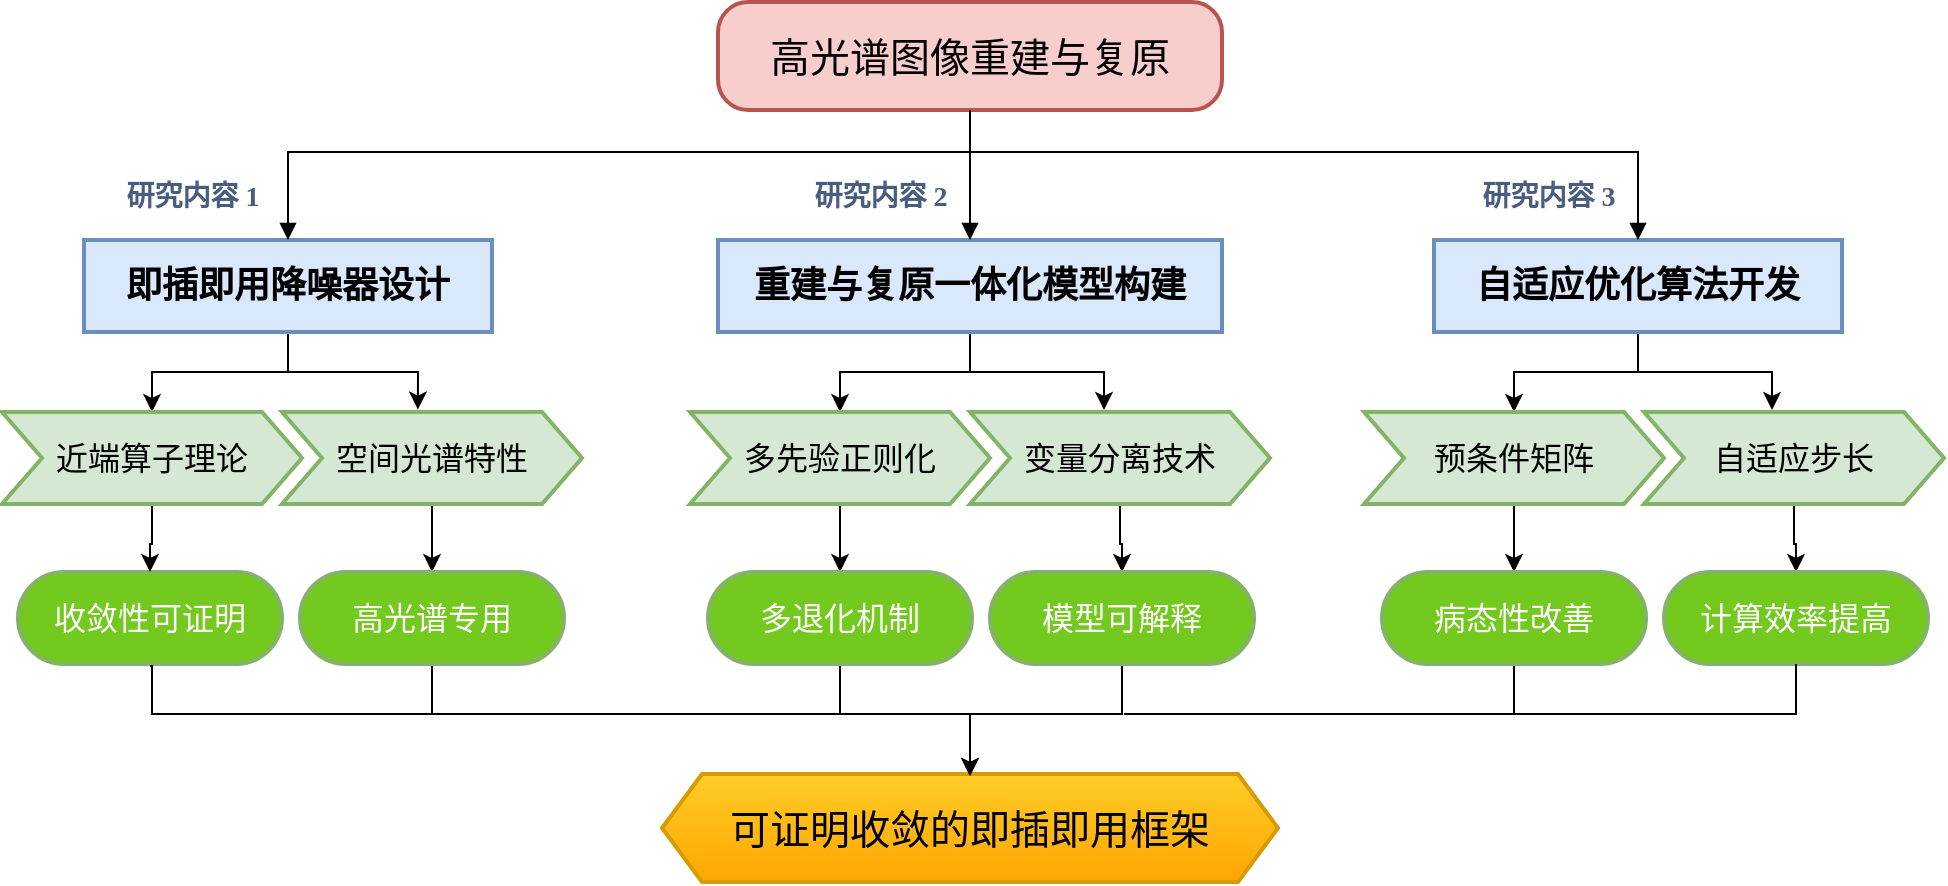 <mxfile version="26.1.1">
  <diagram name="Page-1" id="oGyAoh9nWwNHiKxHRYFH">
    <mxGraphModel dx="1093" dy="574" grid="1" gridSize="10" guides="1" tooltips="1" connect="1" arrows="1" fold="1" page="1" pageScale="1" pageWidth="850" pageHeight="1100" math="0" shadow="0">
      <root>
        <mxCell id="0" />
        <mxCell id="1" parent="0" />
        <mxCell id="QywLkrfquz30VgyK-Rfi-4" value="高光谱图像重建与复原" style="whiteSpace=wrap;strokeWidth=2;fillColor=#f8cecc;strokeColor=#b85450;rounded=1;arcSize=28;fontSize=20;" vertex="1" parent="1">
          <mxGeometry x="947" y="405" width="252" height="54" as="geometry" />
        </mxCell>
        <mxCell id="QywLkrfquz30VgyK-Rfi-63" style="edgeStyle=orthogonalEdgeStyle;rounded=0;orthogonalLoop=1;jettySize=auto;html=1;exitX=0.5;exitY=1;exitDx=0;exitDy=0;" edge="1" parent="1" source="QywLkrfquz30VgyK-Rfi-5" target="QywLkrfquz30VgyK-Rfi-55">
          <mxGeometry relative="1" as="geometry" />
        </mxCell>
        <mxCell id="QywLkrfquz30VgyK-Rfi-5" value="即插即用降噪器设计" style="whiteSpace=wrap;strokeWidth=2;fillColor=#dae8fc;strokeColor=#6c8ebf;fontSize=18;fontFamily=Comic Sans MS;fontStyle=1;align=center;verticalAlign=middle;" vertex="1" parent="1">
          <mxGeometry x="630" y="524" width="204" height="46" as="geometry" />
        </mxCell>
        <mxCell id="QywLkrfquz30VgyK-Rfi-64" style="edgeStyle=orthogonalEdgeStyle;rounded=0;orthogonalLoop=1;jettySize=auto;html=1;exitX=0.5;exitY=1;exitDx=0;exitDy=0;entryX=0.5;entryY=0;entryDx=0;entryDy=0;" edge="1" parent="1" source="QywLkrfquz30VgyK-Rfi-6" target="QywLkrfquz30VgyK-Rfi-57">
          <mxGeometry relative="1" as="geometry">
            <mxPoint x="1070" y="580.0" as="targetPoint" />
          </mxGeometry>
        </mxCell>
        <mxCell id="QywLkrfquz30VgyK-Rfi-6" value="重建与复原一体化模型构建" style="whiteSpace=wrap;strokeWidth=2;fontSize=18;fontFamily=Comic Sans MS;fillColor=#dae8fc;strokeColor=#6c8ebf;fontStyle=1;align=center;verticalAlign=middle;" vertex="1" parent="1">
          <mxGeometry x="947" y="524" width="252" height="46" as="geometry" />
        </mxCell>
        <mxCell id="QywLkrfquz30VgyK-Rfi-65" style="edgeStyle=orthogonalEdgeStyle;rounded=0;orthogonalLoop=1;jettySize=auto;html=1;exitX=0.5;exitY=1;exitDx=0;exitDy=0;" edge="1" parent="1" source="QywLkrfquz30VgyK-Rfi-7" target="QywLkrfquz30VgyK-Rfi-60">
          <mxGeometry relative="1" as="geometry" />
        </mxCell>
        <mxCell id="QywLkrfquz30VgyK-Rfi-7" value="自适应优化算法开发" style="whiteSpace=wrap;strokeWidth=2;fontSize=18;fontFamily=Comic Sans MS;fontStyle=1;fillColor=#dae8fc;strokeColor=#6c8ebf;align=center;verticalAlign=middle;" vertex="1" parent="1">
          <mxGeometry x="1305" y="524" width="204" height="46" as="geometry" />
        </mxCell>
        <mxCell id="QywLkrfquz30VgyK-Rfi-10" value="收敛性可证明" style="whiteSpace=wrap;strokeWidth=2;rounded=1;arcSize=50;fillColor=light-dark(#73c91d, #4a890c);strokeColor=#82B366;fontColor=#FFFFFF;fontSize=16;fillStyle=auto;" vertex="1" parent="1">
          <mxGeometry x="597" y="690" width="132" height="46" as="geometry" />
        </mxCell>
        <mxCell id="QywLkrfquz30VgyK-Rfi-21" value="" style="curved=0;startArrow=none;endArrow=block;entryX=0.5;entryY=0;rounded=0;" edge="1" parent="1" target="QywLkrfquz30VgyK-Rfi-5">
          <mxGeometry relative="1" as="geometry">
            <Array as="points">
              <mxPoint x="732" y="480" />
            </Array>
            <mxPoint x="1084" y="480" as="sourcePoint" />
          </mxGeometry>
        </mxCell>
        <mxCell id="QywLkrfquz30VgyK-Rfi-22" value="" style="curved=1;startArrow=none;endArrow=block;exitX=0.5;exitY=1;entryX=0.5;entryY=0;rounded=0;" edge="1" parent="1" source="QywLkrfquz30VgyK-Rfi-4" target="QywLkrfquz30VgyK-Rfi-6">
          <mxGeometry relative="1" as="geometry">
            <Array as="points" />
          </mxGeometry>
        </mxCell>
        <mxCell id="QywLkrfquz30VgyK-Rfi-23" value="" style="curved=0;startArrow=none;endArrow=block;entryX=0.5;entryY=0;rounded=0;" edge="1" parent="1" target="QywLkrfquz30VgyK-Rfi-7">
          <mxGeometry relative="1" as="geometry">
            <Array as="points">
              <mxPoint x="1407" y="480" />
            </Array>
            <mxPoint x="1084" y="480" as="sourcePoint" />
          </mxGeometry>
        </mxCell>
        <mxCell id="QywLkrfquz30VgyK-Rfi-76" value="" style="edgeStyle=orthogonalEdgeStyle;rounded=0;orthogonalLoop=1;jettySize=auto;html=1;" edge="1" parent="1" source="QywLkrfquz30VgyK-Rfi-43" target="QywLkrfquz30VgyK-Rfi-61">
          <mxGeometry relative="1" as="geometry" />
        </mxCell>
        <mxCell id="QywLkrfquz30VgyK-Rfi-43" value="空间光谱特性" style="shape=step;perimeter=stepPerimeter;whiteSpace=wrap;html=1;fixedSize=1;fontSize=16;size=20;fillColor=#d5e8d4;strokeColor=#82b366;strokeWidth=2;" vertex="1" parent="1">
          <mxGeometry x="729" y="610" width="150" height="46" as="geometry" />
        </mxCell>
        <mxCell id="QywLkrfquz30VgyK-Rfi-45" value="&lt;span style=&quot;font-size: 20px;&quot;&gt;可证明收敛的即插即用框架&lt;/span&gt;" style="shape=hexagon;perimeter=hexagonPerimeter2;whiteSpace=wrap;html=1;fixedSize=1;fillColor=#ffcd28;strokeColor=#d79b00;strokeWidth=2;gradientColor=#ffa500;" vertex="1" parent="1">
          <mxGeometry x="919" y="791" width="308" height="54" as="geometry" />
        </mxCell>
        <mxCell id="QywLkrfquz30VgyK-Rfi-49" value="研究内容&amp;nbsp;&lt;font face=&quot;Times New Roman&quot;&gt;1&lt;/font&gt;" style="text;html=1;align=center;verticalAlign=middle;resizable=0;points=[];autosize=1;strokeColor=none;fillColor=none;fontColor=#485D80;fontStyle=1;fontFamily=Comic Sans MS;fontSize=14;" vertex="1" parent="1">
          <mxGeometry x="639" y="488" width="90" height="30" as="geometry" />
        </mxCell>
        <mxCell id="QywLkrfquz30VgyK-Rfi-51" value="研究内容&amp;nbsp;&lt;font face=&quot;Times New Roman&quot;&gt;2&lt;/font&gt;" style="text;html=1;align=center;verticalAlign=middle;resizable=0;points=[];autosize=1;strokeColor=none;fillColor=none;fontColor=#485D80;fontStyle=1;fontFamily=Comic Sans MS;fontSize=14;" vertex="1" parent="1">
          <mxGeometry x="983" y="488" width="90" height="30" as="geometry" />
        </mxCell>
        <mxCell id="QywLkrfquz30VgyK-Rfi-52" value="研究内容&amp;nbsp;&lt;font face=&quot;Times New Roman&quot;&gt;3&lt;/font&gt;" style="text;html=1;align=center;verticalAlign=middle;resizable=0;points=[];autosize=1;strokeColor=none;fillColor=none;fontColor=#485D80;fontStyle=1;fontFamily=Comic Sans MS;fontSize=14;" vertex="1" parent="1">
          <mxGeometry x="1317" y="488" width="90" height="30" as="geometry" />
        </mxCell>
        <mxCell id="QywLkrfquz30VgyK-Rfi-78" value="" style="edgeStyle=orthogonalEdgeStyle;rounded=0;orthogonalLoop=1;jettySize=auto;html=1;" edge="1" parent="1" source="QywLkrfquz30VgyK-Rfi-55" target="QywLkrfquz30VgyK-Rfi-10">
          <mxGeometry relative="1" as="geometry" />
        </mxCell>
        <mxCell id="QywLkrfquz30VgyK-Rfi-55" value="近端算子理论" style="shape=step;perimeter=stepPerimeter;whiteSpace=wrap;html=1;fixedSize=1;fontSize=16;size=20;fillColor=#d5e8d4;strokeColor=#82b366;strokeWidth=2;" vertex="1" parent="1">
          <mxGeometry x="589" y="610" width="150" height="46" as="geometry" />
        </mxCell>
        <mxCell id="QywLkrfquz30VgyK-Rfi-79" value="" style="edgeStyle=orthogonalEdgeStyle;rounded=0;orthogonalLoop=1;jettySize=auto;html=1;" edge="1" parent="1" source="QywLkrfquz30VgyK-Rfi-57" target="QywLkrfquz30VgyK-Rfi-69">
          <mxGeometry relative="1" as="geometry" />
        </mxCell>
        <mxCell id="QywLkrfquz30VgyK-Rfi-57" value="多先验正则化" style="shape=step;perimeter=stepPerimeter;whiteSpace=wrap;html=1;fixedSize=1;fontSize=16;size=20;fillColor=#d5e8d4;strokeColor=#82b366;strokeWidth=2;" vertex="1" parent="1">
          <mxGeometry x="933" y="610" width="150" height="46" as="geometry" />
        </mxCell>
        <mxCell id="QywLkrfquz30VgyK-Rfi-80" value="" style="edgeStyle=orthogonalEdgeStyle;rounded=0;orthogonalLoop=1;jettySize=auto;html=1;" edge="1" parent="1" source="QywLkrfquz30VgyK-Rfi-58" target="QywLkrfquz30VgyK-Rfi-70">
          <mxGeometry relative="1" as="geometry" />
        </mxCell>
        <mxCell id="QywLkrfquz30VgyK-Rfi-58" value="变量分离技术" style="shape=step;perimeter=stepPerimeter;whiteSpace=wrap;html=1;fixedSize=1;fontSize=16;size=20;fillColor=#d5e8d4;strokeColor=#82b366;strokeWidth=2;" vertex="1" parent="1">
          <mxGeometry x="1073" y="610" width="150" height="46" as="geometry" />
        </mxCell>
        <mxCell id="QywLkrfquz30VgyK-Rfi-82" value="" style="edgeStyle=orthogonalEdgeStyle;rounded=0;orthogonalLoop=1;jettySize=auto;html=1;" edge="1" parent="1" source="QywLkrfquz30VgyK-Rfi-59" target="QywLkrfquz30VgyK-Rfi-72">
          <mxGeometry relative="1" as="geometry" />
        </mxCell>
        <mxCell id="QywLkrfquz30VgyK-Rfi-59" value="自适应步长" style="shape=step;perimeter=stepPerimeter;whiteSpace=wrap;html=1;fixedSize=1;fontSize=16;size=20;fillColor=#d5e8d4;strokeColor=#82b366;strokeWidth=2;" vertex="1" parent="1">
          <mxGeometry x="1410" y="610" width="150" height="46" as="geometry" />
        </mxCell>
        <mxCell id="QywLkrfquz30VgyK-Rfi-81" value="" style="edgeStyle=orthogonalEdgeStyle;rounded=0;orthogonalLoop=1;jettySize=auto;html=1;" edge="1" parent="1" source="QywLkrfquz30VgyK-Rfi-60" target="QywLkrfquz30VgyK-Rfi-71">
          <mxGeometry relative="1" as="geometry" />
        </mxCell>
        <mxCell id="QywLkrfquz30VgyK-Rfi-60" value="预条件矩阵" style="shape=step;perimeter=stepPerimeter;whiteSpace=wrap;html=1;fixedSize=1;fontSize=16;size=20;fillColor=#d5e8d4;strokeColor=#82b366;strokeWidth=2;" vertex="1" parent="1">
          <mxGeometry x="1270" y="610" width="150" height="46" as="geometry" />
        </mxCell>
        <mxCell id="QywLkrfquz30VgyK-Rfi-61" value="高光谱专用" style="whiteSpace=wrap;strokeWidth=2;rounded=1;arcSize=50;fillColor=light-dark(#73c91d, #4a890c);strokeColor=#82B366;fontColor=#ffffff;fontSize=16;fillStyle=auto;" vertex="1" parent="1">
          <mxGeometry x="738" y="690" width="132" height="46" as="geometry" />
        </mxCell>
        <mxCell id="QywLkrfquz30VgyK-Rfi-66" value="" style="endArrow=classic;html=1;rounded=0;entryX=0.453;entryY=-0.027;entryDx=0;entryDy=0;entryPerimeter=0;" edge="1" parent="1" target="QywLkrfquz30VgyK-Rfi-43">
          <mxGeometry width="50" height="50" relative="1" as="geometry">
            <mxPoint x="730" y="590" as="sourcePoint" />
            <mxPoint x="1060" y="630" as="targetPoint" />
            <Array as="points">
              <mxPoint x="797" y="590" />
            </Array>
          </mxGeometry>
        </mxCell>
        <mxCell id="QywLkrfquz30VgyK-Rfi-67" value="" style="endArrow=classic;html=1;rounded=0;entryX=0.453;entryY=-0.027;entryDx=0;entryDy=0;entryPerimeter=0;" edge="1" parent="1">
          <mxGeometry width="50" height="50" relative="1" as="geometry">
            <mxPoint x="1073" y="590" as="sourcePoint" />
            <mxPoint x="1140" y="609" as="targetPoint" />
            <Array as="points">
              <mxPoint x="1140" y="590" />
            </Array>
          </mxGeometry>
        </mxCell>
        <mxCell id="QywLkrfquz30VgyK-Rfi-68" value="" style="endArrow=classic;html=1;rounded=0;entryX=0.453;entryY=-0.027;entryDx=0;entryDy=0;entryPerimeter=0;" edge="1" parent="1">
          <mxGeometry width="50" height="50" relative="1" as="geometry">
            <mxPoint x="1407" y="590" as="sourcePoint" />
            <mxPoint x="1474" y="609" as="targetPoint" />
            <Array as="points">
              <mxPoint x="1474" y="590" />
            </Array>
          </mxGeometry>
        </mxCell>
        <mxCell id="QywLkrfquz30VgyK-Rfi-84" value="" style="edgeStyle=orthogonalEdgeStyle;rounded=0;orthogonalLoop=1;jettySize=auto;html=1;" edge="1" parent="1">
          <mxGeometry relative="1" as="geometry">
            <mxPoint x="1008" y="737.0" as="sourcePoint" />
            <mxPoint x="1073" y="792" as="targetPoint" />
            <Array as="points">
              <mxPoint x="1008" y="761" />
              <mxPoint x="1073" y="761" />
            </Array>
          </mxGeometry>
        </mxCell>
        <mxCell id="QywLkrfquz30VgyK-Rfi-69" value="多退化机制" style="whiteSpace=wrap;strokeWidth=2;rounded=1;arcSize=50;fillColor=light-dark(#73c91d, #4a890c);strokeColor=#82B366;fontColor=#ffffff;fontSize=16;fillStyle=auto;" vertex="1" parent="1">
          <mxGeometry x="942" y="690" width="132" height="46" as="geometry" />
        </mxCell>
        <mxCell id="QywLkrfquz30VgyK-Rfi-85" value="" style="edgeStyle=orthogonalEdgeStyle;rounded=0;orthogonalLoop=1;jettySize=auto;html=1;" edge="1" parent="1">
          <mxGeometry relative="1" as="geometry">
            <mxPoint x="1149" y="737.0" as="sourcePoint" />
            <mxPoint x="1073" y="792" as="targetPoint" />
            <Array as="points">
              <mxPoint x="1149" y="761" />
              <mxPoint x="1073" y="761" />
            </Array>
          </mxGeometry>
        </mxCell>
        <mxCell id="QywLkrfquz30VgyK-Rfi-70" value="模型可解释" style="whiteSpace=wrap;strokeWidth=2;rounded=1;arcSize=50;fillColor=light-dark(#73c91d, #4a890c);strokeColor=#82B366;fontColor=#ffffff;fontSize=16;fillStyle=auto;" vertex="1" parent="1">
          <mxGeometry x="1083" y="690" width="132" height="46" as="geometry" />
        </mxCell>
        <mxCell id="QywLkrfquz30VgyK-Rfi-86" style="edgeStyle=elbowEdgeStyle;rounded=0;orthogonalLoop=1;jettySize=auto;html=1;endArrow=none;startFill=0;exitX=0.5;exitY=1;exitDx=0;exitDy=0;" edge="1" parent="1">
          <mxGeometry relative="1" as="geometry">
            <mxPoint x="1150" y="761" as="targetPoint" />
            <mxPoint x="1345.0" y="700.0" as="sourcePoint" />
            <Array as="points">
              <mxPoint x="1345" y="761" />
            </Array>
          </mxGeometry>
        </mxCell>
        <mxCell id="QywLkrfquz30VgyK-Rfi-71" value="病态性改善" style="whiteSpace=wrap;strokeWidth=2;rounded=1;arcSize=50;fillColor=light-dark(#73c91d, #4a890c);strokeColor=#82B366;fontColor=#ffffff;fontSize=16;fillStyle=auto;" vertex="1" parent="1">
          <mxGeometry x="1279" y="690" width="132" height="46" as="geometry" />
        </mxCell>
        <mxCell id="QywLkrfquz30VgyK-Rfi-72" value="计算效率提高" style="whiteSpace=wrap;strokeWidth=2;rounded=1;arcSize=50;fillColor=light-dark(#73c91d, #4a890c);strokeColor=#82B366;fontColor=#ffffff;fontSize=16;fillStyle=auto;" vertex="1" parent="1">
          <mxGeometry x="1420" y="690" width="132" height="46" as="geometry" />
        </mxCell>
        <mxCell id="QywLkrfquz30VgyK-Rfi-87" style="edgeStyle=elbowEdgeStyle;rounded=0;orthogonalLoop=1;jettySize=auto;html=1;endArrow=none;startFill=0;exitX=0.5;exitY=1;exitDx=0;exitDy=0;" edge="1" parent="1" source="QywLkrfquz30VgyK-Rfi-72">
          <mxGeometry relative="1" as="geometry">
            <mxPoint x="1317" y="761" as="targetPoint" />
            <mxPoint x="1512.0" y="700.0" as="sourcePoint" />
            <Array as="points">
              <mxPoint x="1486" y="760" />
            </Array>
          </mxGeometry>
        </mxCell>
        <mxCell id="QywLkrfquz30VgyK-Rfi-89" style="edgeStyle=elbowEdgeStyle;rounded=0;orthogonalLoop=1;jettySize=auto;html=1;endArrow=none;startFill=0;entryX=0.5;entryY=1;entryDx=0;entryDy=0;" edge="1" parent="1">
          <mxGeometry relative="1" as="geometry">
            <mxPoint x="804.0" y="737.0" as="targetPoint" />
            <mxPoint x="1010" y="761" as="sourcePoint" />
            <Array as="points">
              <mxPoint x="804" y="771" />
            </Array>
          </mxGeometry>
        </mxCell>
        <mxCell id="QywLkrfquz30VgyK-Rfi-90" style="edgeStyle=elbowEdgeStyle;rounded=0;orthogonalLoop=1;jettySize=auto;html=1;endArrow=none;startFill=0;entryX=0.5;entryY=1;entryDx=0;entryDy=0;" edge="1" parent="1">
          <mxGeometry relative="1" as="geometry">
            <mxPoint x="663" y="737.0" as="targetPoint" />
            <mxPoint x="810" y="761" as="sourcePoint" />
            <Array as="points">
              <mxPoint x="664" y="771" />
            </Array>
          </mxGeometry>
        </mxCell>
      </root>
    </mxGraphModel>
  </diagram>
</mxfile>
